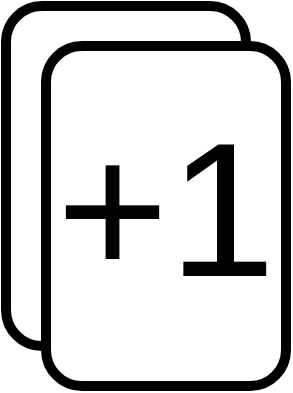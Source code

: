 <mxfile version="11.2.8" type="device" pages="1"><diagram id="f3Kx9sh3Oe-NLmJersw_" name="Page-1"><mxGraphModel dx="932" dy="484" grid="1" gridSize="10" guides="1" tooltips="1" connect="1" arrows="1" fold="1" page="1" pageScale="1" pageWidth="200" pageHeight="200" math="0" shadow="0"><root><mxCell id="0"/><mxCell id="1" parent="0"/><mxCell id="yrMfAnYa1z7VzpXIv-0q-1" value="" style="rounded=1;whiteSpace=wrap;html=1;strokeWidth=5;" vertex="1" parent="1"><mxGeometry x="30" y="4" width="120" height="170" as="geometry"/></mxCell><mxCell id="yrMfAnYa1z7VzpXIv-0q-2" value="" style="rounded=1;whiteSpace=wrap;html=1;strokeWidth=5;" vertex="1" parent="1"><mxGeometry x="50" y="24" width="120" height="170" as="geometry"/></mxCell><mxCell id="yrMfAnYa1z7VzpXIv-0q-3" value="+1" style="text;html=1;strokeColor=none;fillColor=none;align=center;verticalAlign=middle;whiteSpace=wrap;rounded=0;fontSize=96;" vertex="1" parent="1"><mxGeometry x="50" y="20" width="120" height="170" as="geometry"/></mxCell></root></mxGraphModel></diagram></mxfile>